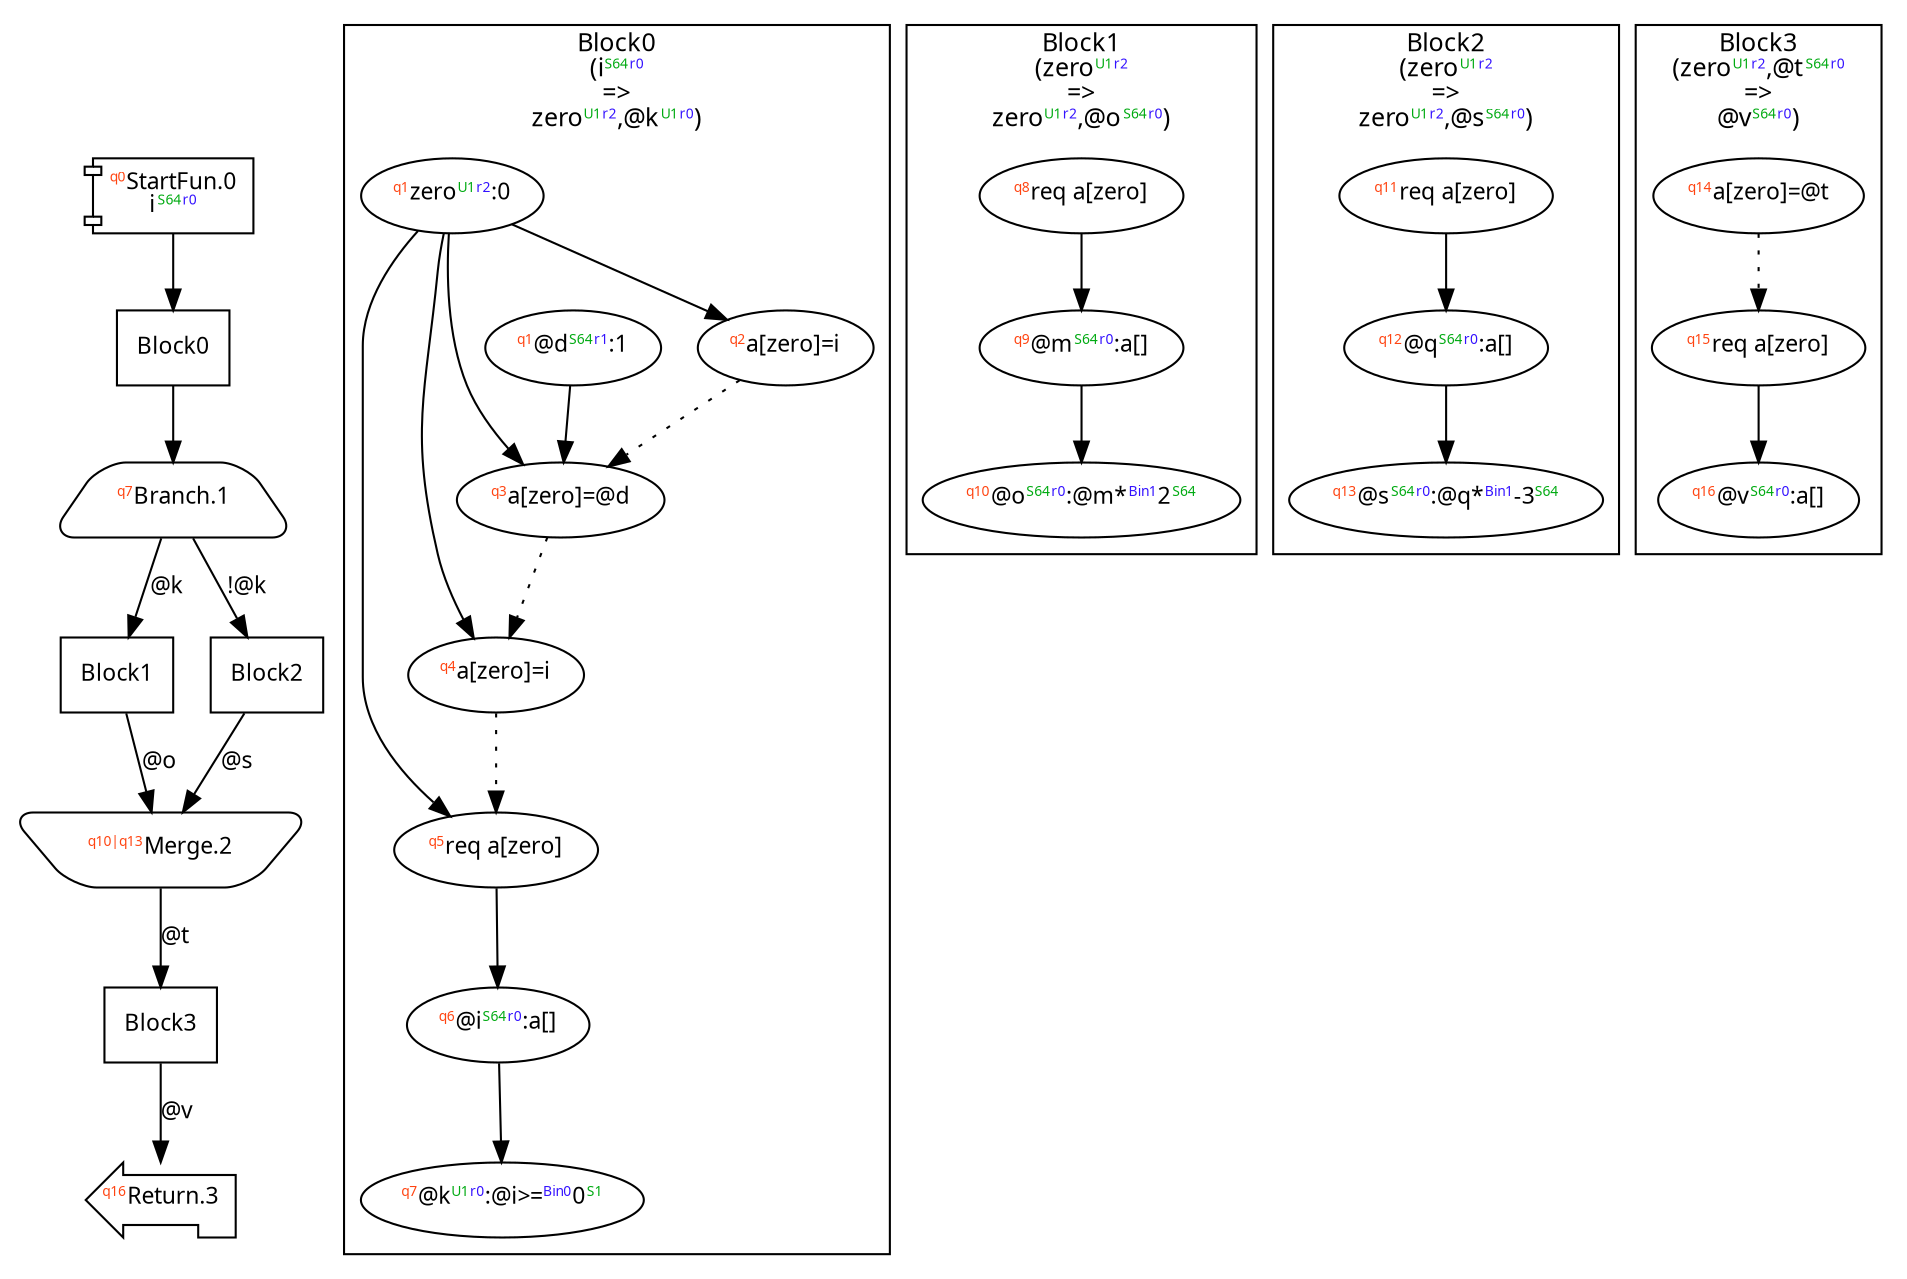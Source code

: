 digraph Program_ {
  graph [fontname = "Monaco", fontsize = 12, ranksep = 0.5];
  node [shape = box, fontname = "Monaco", fontsize = 11; colorscheme = pastel19];
  edge [fontname = "Monaco", fontsize = 11; colorscheme = pastel19];
  Jump0[label = <<font color="#ff4411" point-size="8"><sup>q0</sup></font>StartFun.0<br/>i<font color="#00aa11" point-size="8"><sup>S64</sup></font><font color="#3311ff" point-size="8"><sup>r0</sup></font>>; shape = component];
  Jump0 -> Block0;
  Jump1[
    label = <<font color="#ff4411" point-size="8"><sup>q7</sup></font>Branch.1>;
    shape = trapezium; style = rounded;
  ];
  Block0 -> Jump1;
  Jump1 -> Block1 [label=<@k>];
  Jump1 -> Block2 [label=<!@k>];
  Jump2[label = <<font color="#ff4411" point-size="8"><sup>q10|q13</sup></font>Merge.2>; shape = invtrapezium; style = rounded];
  Block1 -> Jump2 [label=<@o>];
  Block2 -> Jump2 [label=<@s>];
  Jump2 -> Block3 [label=<@t>];
  Jump3[label = <<font color="#ff4411" point-size="8"><sup>q16</sup></font>Return.3>; shape = lpromoter];
  Block3 -> Jump3 [label=<@v>];
  Block0 [label = "Block0"];
  Block1 [label = "Block1"];
  Block2 [label = "Block2"];
  Block3 [label = "Block3"];
  subgraph cluster_dfg_Block0 {
    node [shape = oval];
    label = <Block0<br/>(i<font color="#00aa11" point-size="8"><sup>S64</sup></font><font color="#3311ff" point-size="8"><sup>r0</sup></font><br/>=&gt;<br/>zero<font color="#00aa11" point-size="8"><sup>U1</sup></font><font color="#3311ff" point-size="8"><sup>r2</sup></font>,@k<font color="#00aa11" point-size="8"><sup>U1</sup></font><font color="#3311ff" point-size="8"><sup>r0</sup></font>)>;
    0 [label=<<font color="#ff4411" point-size="8"><sup>q1</sup></font>zero<font color="#00aa11" point-size="8"><sup>U1</sup></font><font color="#3311ff" point-size="8"><sup>r2</sup></font>:0>];
    5 [label=<<font color="#ff4411" point-size="8"><sup>q5</sup></font>req a[zero&#93;>];
    1 [label=<<font color="#ff4411" point-size="8"><sup>q2</sup></font>a[zero&#93;=i>];
    6 [label=<<font color="#ff4411" point-size="8"><sup>q6</sup></font>@i<font color="#00aa11" point-size="8"><sup>S64</sup></font><font color="#3311ff" point-size="8"><sup>r0</sup></font>:a[&#93;>];
    2 [label=<<font color="#ff4411" point-size="8"><sup>q1</sup></font>@d<font color="#00aa11" point-size="8"><sup>S64</sup></font><font color="#3311ff" point-size="8"><sup>r1</sup></font>:1>];
    3 [label=<<font color="#ff4411" point-size="8"><sup>q3</sup></font>a[zero&#93;=@d>];
    8 [label=<<font color="#ff4411" point-size="8"><sup>q7</sup></font>@k<font color="#00aa11" point-size="8"><sup>U1</sup></font><font color="#3311ff" point-size="8"><sup>r0</sup></font>:@i&gt;=<font color="#3311ff" point-size="8"><sup>Bin0</sup></font>0<font color="#00aa11" point-size="8"><sup>S1</sup></font>>];
    4 [label=<<font color="#ff4411" point-size="8"><sup>q4</sup></font>a[zero&#93;=i>];
    0 -> 1;
    0 -> 3;
    0 -> 4;
    0 -> 5;
    2 -> 3;
    6 -> 8;
    1 -> 3 [style = dotted];
    3 -> 4 [style = dotted];
    4 -> 5 [style = dotted];
    5 -> 6 [style = solid];
  }
  subgraph cluster_dfg_Block1 {
    node [shape = oval];
    label = <Block1<br/>(zero<font color="#00aa11" point-size="8"><sup>U1</sup></font><font color="#3311ff" point-size="8"><sup>r2</sup></font><br/>=&gt;<br/>zero<font color="#00aa11" point-size="8"><sup>U1</sup></font><font color="#3311ff" point-size="8"><sup>r2</sup></font>,@o<font color="#00aa11" point-size="8"><sup>S64</sup></font><font color="#3311ff" point-size="8"><sup>r0</sup></font>)>;
    10 [label=<<font color="#ff4411" point-size="8"><sup>q9</sup></font>@m<font color="#00aa11" point-size="8"><sup>S64</sup></font><font color="#3311ff" point-size="8"><sup>r0</sup></font>:a[&#93;>];
    9 [label=<<font color="#ff4411" point-size="8"><sup>q8</sup></font>req a[zero&#93;>];
    12 [label=<<font color="#ff4411" point-size="8"><sup>q10</sup></font>@o<font color="#00aa11" point-size="8"><sup>S64</sup></font><font color="#3311ff" point-size="8"><sup>r0</sup></font>:@m*<font color="#3311ff" point-size="8"><sup>Bin1</sup></font>2<font color="#00aa11" point-size="8"><sup>S64</sup></font>>];
    10 -> 12;
    9 -> 10 [style = solid];
  }
  subgraph cluster_dfg_Block2 {
    node [shape = oval];
    label = <Block2<br/>(zero<font color="#00aa11" point-size="8"><sup>U1</sup></font><font color="#3311ff" point-size="8"><sup>r2</sup></font><br/>=&gt;<br/>zero<font color="#00aa11" point-size="8"><sup>U1</sup></font><font color="#3311ff" point-size="8"><sup>r2</sup></font>,@s<font color="#00aa11" point-size="8"><sup>S64</sup></font><font color="#3311ff" point-size="8"><sup>r0</sup></font>)>;
    14 [label=<<font color="#ff4411" point-size="8"><sup>q12</sup></font>@q<font color="#00aa11" point-size="8"><sup>S64</sup></font><font color="#3311ff" point-size="8"><sup>r0</sup></font>:a[&#93;>];
    13 [label=<<font color="#ff4411" point-size="8"><sup>q11</sup></font>req a[zero&#93;>];
    16 [label=<<font color="#ff4411" point-size="8"><sup>q13</sup></font>@s<font color="#00aa11" point-size="8"><sup>S64</sup></font><font color="#3311ff" point-size="8"><sup>r0</sup></font>:@q*<font color="#3311ff" point-size="8"><sup>Bin1</sup></font>-3<font color="#00aa11" point-size="8"><sup>S64</sup></font>>];
    14 -> 16;
    13 -> 14 [style = solid];
  }
  subgraph cluster_dfg_Block3 {
    node [shape = oval];
    label = <Block3<br/>(zero<font color="#00aa11" point-size="8"><sup>U1</sup></font><font color="#3311ff" point-size="8"><sup>r2</sup></font>,@t<font color="#00aa11" point-size="8"><sup>S64</sup></font><font color="#3311ff" point-size="8"><sup>r0</sup></font><br/>=&gt;<br/>@v<font color="#00aa11" point-size="8"><sup>S64</sup></font><font color="#3311ff" point-size="8"><sup>r0</sup></font>)>;
    17 [label=<<font color="#ff4411" point-size="8"><sup>q14</sup></font>a[zero&#93;=@t>];
    19 [label=<<font color="#ff4411" point-size="8"><sup>q16</sup></font>@v<font color="#00aa11" point-size="8"><sup>S64</sup></font><font color="#3311ff" point-size="8"><sup>r0</sup></font>:a[&#93;>];
    18 [label=<<font color="#ff4411" point-size="8"><sup>q15</sup></font>req a[zero&#93;>];
    17 -> 18 [style = dotted];
    18 -> 19 [style = solid];
  }
}
